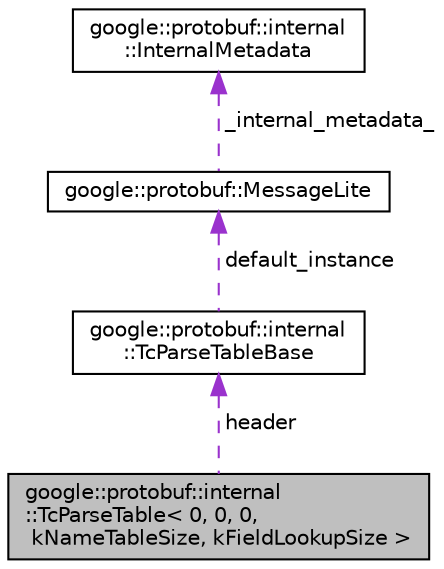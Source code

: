 digraph "google::protobuf::internal::TcParseTable&lt; 0, 0, 0, kNameTableSize, kFieldLookupSize &gt;"
{
 // LATEX_PDF_SIZE
  edge [fontname="Helvetica",fontsize="10",labelfontname="Helvetica",labelfontsize="10"];
  node [fontname="Helvetica",fontsize="10",shape=record];
  Node1 [label="google::protobuf::internal\l::TcParseTable\< 0, 0, 0,\l kNameTableSize, kFieldLookupSize \>",height=0.2,width=0.4,color="black", fillcolor="grey75", style="filled", fontcolor="black",tooltip=" "];
  Node2 -> Node1 [dir="back",color="darkorchid3",fontsize="10",style="dashed",label=" header" ,fontname="Helvetica"];
  Node2 [label="google::protobuf::internal\l::TcParseTableBase",height=0.2,width=0.4,color="black", fillcolor="white", style="filled",URL="$structgoogle_1_1protobuf_1_1internal_1_1TcParseTableBase.html",tooltip=" "];
  Node3 -> Node2 [dir="back",color="darkorchid3",fontsize="10",style="dashed",label=" default_instance" ,fontname="Helvetica"];
  Node3 [label="google::protobuf::MessageLite",height=0.2,width=0.4,color="black", fillcolor="white", style="filled",URL="$classgoogle_1_1protobuf_1_1MessageLite.html",tooltip=" "];
  Node4 -> Node3 [dir="back",color="darkorchid3",fontsize="10",style="dashed",label=" _internal_metadata_" ,fontname="Helvetica"];
  Node4 [label="google::protobuf::internal\l::InternalMetadata",height=0.2,width=0.4,color="black", fillcolor="white", style="filled",URL="$classgoogle_1_1protobuf_1_1internal_1_1InternalMetadata.html",tooltip=" "];
}
